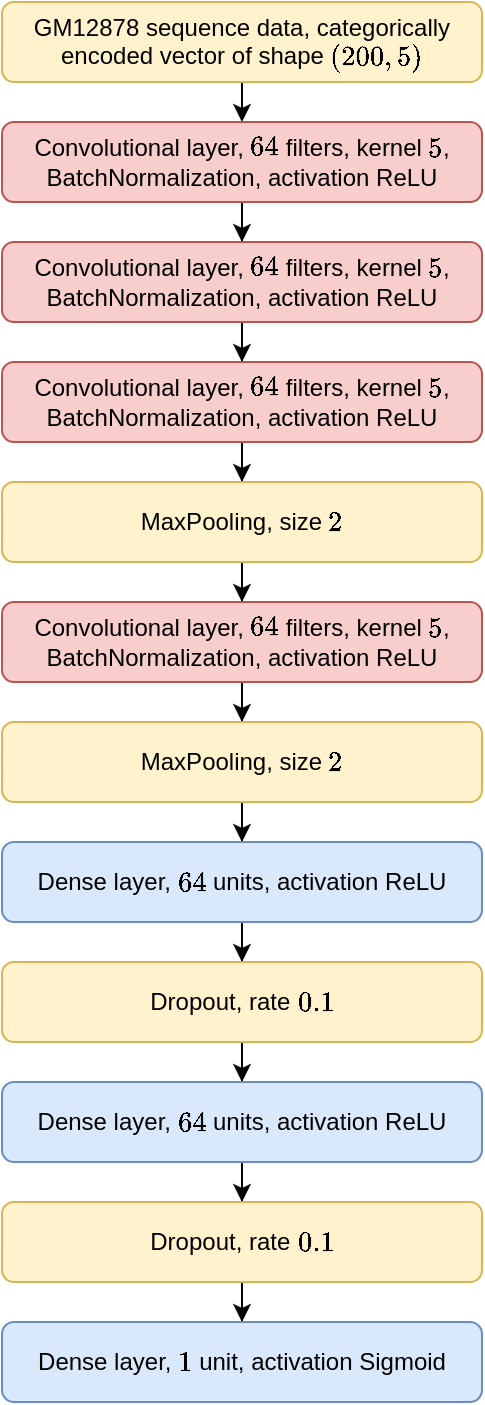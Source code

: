<mxfile version="14.5.1" type="device"><diagram id="hYDwUghNXbwUdYtKPZCs" name="Pagina-1"><mxGraphModel dx="402" dy="892" grid="1" gridSize="10" guides="1" tooltips="1" connect="1" arrows="1" fold="1" page="1" pageScale="1" pageWidth="827" pageHeight="1169" math="1" shadow="0"><root><mxCell id="0"/><mxCell id="1" parent="0"/><mxCell id="DA3yoBaQdM5A_L-2WKju-7" style="edgeStyle=orthogonalEdgeStyle;rounded=0;orthogonalLoop=1;jettySize=auto;html=1;" edge="1" parent="1" target="DA3yoBaQdM5A_L-2WKju-5"><mxGeometry relative="1" as="geometry"><mxPoint x="200" y="260" as="sourcePoint"/></mxGeometry></mxCell><mxCell id="DA3yoBaQdM5A_L-2WKju-39" style="edgeStyle=orthogonalEdgeStyle;rounded=0;orthogonalLoop=1;jettySize=auto;html=1;" edge="1" parent="1" source="DA3yoBaQdM5A_L-2WKju-2"><mxGeometry relative="1" as="geometry"><mxPoint x="200" y="200" as="targetPoint"/></mxGeometry></mxCell><mxCell id="DA3yoBaQdM5A_L-2WKju-2" value="GM12878 sequence data, categorically encoded vector of shape \((200, 5)\)" style="rounded=1;whiteSpace=wrap;html=1;fillColor=#fff2cc;strokeColor=#d6b656;" vertex="1" parent="1"><mxGeometry x="80" y="140" width="240" height="40" as="geometry"/></mxCell><mxCell id="DA3yoBaQdM5A_L-2WKju-13" style="edgeStyle=orthogonalEdgeStyle;rounded=0;orthogonalLoop=1;jettySize=auto;html=1;" edge="1" parent="1" target="DA3yoBaQdM5A_L-2WKju-12"><mxGeometry relative="1" as="geometry"><mxPoint x="200" y="430" as="sourcePoint"/></mxGeometry></mxCell><mxCell id="DA3yoBaQdM5A_L-2WKju-15" style="edgeStyle=orthogonalEdgeStyle;rounded=0;orthogonalLoop=1;jettySize=auto;html=1;" edge="1" parent="1" target="DA3yoBaQdM5A_L-2WKju-14"><mxGeometry relative="1" as="geometry"><mxPoint x="200" y="490" as="sourcePoint"/></mxGeometry></mxCell><mxCell id="DA3yoBaQdM5A_L-2WKju-17" style="edgeStyle=orthogonalEdgeStyle;rounded=0;orthogonalLoop=1;jettySize=auto;html=1;" edge="1" parent="1" target="DA3yoBaQdM5A_L-2WKju-16"><mxGeometry relative="1" as="geometry"><mxPoint x="200" y="550" as="sourcePoint"/></mxGeometry></mxCell><mxCell id="DA3yoBaQdM5A_L-2WKju-19" style="edgeStyle=orthogonalEdgeStyle;rounded=0;orthogonalLoop=1;jettySize=auto;html=1;" edge="1" parent="1" target="DA3yoBaQdM5A_L-2WKju-18"><mxGeometry relative="1" as="geometry"><mxPoint x="200" y="630" as="sourcePoint"/></mxGeometry></mxCell><mxCell id="DA3yoBaQdM5A_L-2WKju-21" style="edgeStyle=orthogonalEdgeStyle;rounded=0;orthogonalLoop=1;jettySize=auto;html=1;" edge="1" parent="1" target="DA3yoBaQdM5A_L-2WKju-20"><mxGeometry relative="1" as="geometry"><mxPoint x="200" y="690" as="sourcePoint"/></mxGeometry></mxCell><mxCell id="DA3yoBaQdM5A_L-2WKju-27" style="edgeStyle=orthogonalEdgeStyle;rounded=0;orthogonalLoop=1;jettySize=auto;html=1;" edge="1" parent="1" target="DA3yoBaQdM5A_L-2WKju-10"><mxGeometry relative="1" as="geometry"><mxPoint x="200" y="320" as="sourcePoint"/></mxGeometry></mxCell><mxCell id="DA3yoBaQdM5A_L-2WKju-48" style="edgeStyle=orthogonalEdgeStyle;rounded=0;orthogonalLoop=1;jettySize=auto;html=1;" edge="1" parent="1" source="DA3yoBaQdM5A_L-2WKju-46" target="DA3yoBaQdM5A_L-2WKju-47"><mxGeometry relative="1" as="geometry"/></mxCell><mxCell id="DA3yoBaQdM5A_L-2WKju-46" value="Convolutional layer, \(64\) filters, kernel \(5\), BatchNormalization, activation ReLU" style="rounded=1;whiteSpace=wrap;html=1;fillColor=#f8cecc;strokeColor=#b85450;" vertex="1" parent="1"><mxGeometry x="80" y="200" width="240" height="40" as="geometry"/></mxCell><mxCell id="DA3yoBaQdM5A_L-2WKju-50" style="edgeStyle=orthogonalEdgeStyle;rounded=0;orthogonalLoop=1;jettySize=auto;html=1;" edge="1" parent="1" source="DA3yoBaQdM5A_L-2WKju-47" target="DA3yoBaQdM5A_L-2WKju-49"><mxGeometry relative="1" as="geometry"/></mxCell><mxCell id="DA3yoBaQdM5A_L-2WKju-47" value="Convolutional layer, \(64\) filters, kernel \(5\), BatchNormalization, activation ReLU" style="rounded=1;whiteSpace=wrap;html=1;fillColor=#f8cecc;strokeColor=#b85450;" vertex="1" parent="1"><mxGeometry x="80" y="260" width="240" height="40" as="geometry"/></mxCell><mxCell id="DA3yoBaQdM5A_L-2WKju-52" style="edgeStyle=orthogonalEdgeStyle;rounded=0;orthogonalLoop=1;jettySize=auto;html=1;" edge="1" parent="1" source="DA3yoBaQdM5A_L-2WKju-49" target="DA3yoBaQdM5A_L-2WKju-51"><mxGeometry relative="1" as="geometry"/></mxCell><mxCell id="DA3yoBaQdM5A_L-2WKju-49" value="Convolutional layer, \(64\) filters, kernel \(5\), BatchNormalization, activation ReLU" style="rounded=1;whiteSpace=wrap;html=1;fillColor=#f8cecc;strokeColor=#b85450;" vertex="1" parent="1"><mxGeometry x="80" y="320" width="240" height="40" as="geometry"/></mxCell><mxCell id="DA3yoBaQdM5A_L-2WKju-55" style="edgeStyle=orthogonalEdgeStyle;rounded=0;orthogonalLoop=1;jettySize=auto;html=1;" edge="1" parent="1" source="DA3yoBaQdM5A_L-2WKju-51" target="DA3yoBaQdM5A_L-2WKju-53"><mxGeometry relative="1" as="geometry"/></mxCell><mxCell id="DA3yoBaQdM5A_L-2WKju-51" value="MaxPooling, size \(2\)" style="rounded=1;whiteSpace=wrap;html=1;fillColor=#fff2cc;strokeColor=#d6b656;" vertex="1" parent="1"><mxGeometry x="80" y="380" width="240" height="40" as="geometry"/></mxCell><mxCell id="DA3yoBaQdM5A_L-2WKju-56" style="edgeStyle=orthogonalEdgeStyle;rounded=0;orthogonalLoop=1;jettySize=auto;html=1;" edge="1" parent="1" source="DA3yoBaQdM5A_L-2WKju-53" target="DA3yoBaQdM5A_L-2WKju-54"><mxGeometry relative="1" as="geometry"/></mxCell><mxCell id="DA3yoBaQdM5A_L-2WKju-53" value="Convolutional layer, \(64\) filters, kernel \(5\), BatchNormalization, activation ReLU" style="rounded=1;whiteSpace=wrap;html=1;fillColor=#f8cecc;strokeColor=#b85450;" vertex="1" parent="1"><mxGeometry x="80" y="440" width="240" height="40" as="geometry"/></mxCell><mxCell id="DA3yoBaQdM5A_L-2WKju-58" style="edgeStyle=orthogonalEdgeStyle;rounded=0;orthogonalLoop=1;jettySize=auto;html=1;" edge="1" parent="1" source="DA3yoBaQdM5A_L-2WKju-54" target="DA3yoBaQdM5A_L-2WKju-57"><mxGeometry relative="1" as="geometry"/></mxCell><mxCell id="DA3yoBaQdM5A_L-2WKju-54" value="MaxPooling, size \(2\)" style="rounded=1;whiteSpace=wrap;html=1;fillColor=#fff2cc;strokeColor=#d6b656;" vertex="1" parent="1"><mxGeometry x="80" y="500" width="240" height="40" as="geometry"/></mxCell><mxCell id="DA3yoBaQdM5A_L-2WKju-60" style="edgeStyle=orthogonalEdgeStyle;rounded=0;orthogonalLoop=1;jettySize=auto;html=1;" edge="1" parent="1" source="DA3yoBaQdM5A_L-2WKju-57" target="DA3yoBaQdM5A_L-2WKju-59"><mxGeometry relative="1" as="geometry"/></mxCell><mxCell id="DA3yoBaQdM5A_L-2WKju-57" value="Dense layer, \(64\) units, activation ReLU" style="rounded=1;whiteSpace=wrap;html=1;fillColor=#dae8fc;strokeColor=#6c8ebf;" vertex="1" parent="1"><mxGeometry x="80" y="560" width="240" height="40" as="geometry"/></mxCell><mxCell id="DA3yoBaQdM5A_L-2WKju-64" style="edgeStyle=orthogonalEdgeStyle;rounded=0;orthogonalLoop=1;jettySize=auto;html=1;" edge="1" parent="1" source="DA3yoBaQdM5A_L-2WKju-59" target="DA3yoBaQdM5A_L-2WKju-62"><mxGeometry relative="1" as="geometry"/></mxCell><mxCell id="DA3yoBaQdM5A_L-2WKju-59" value="Dropout, rate \(0.1\)" style="rounded=1;whiteSpace=wrap;html=1;fillColor=#fff2cc;strokeColor=#d6b656;" vertex="1" parent="1"><mxGeometry x="80" y="620" width="240" height="40" as="geometry"/></mxCell><mxCell id="DA3yoBaQdM5A_L-2WKju-65" style="edgeStyle=orthogonalEdgeStyle;rounded=0;orthogonalLoop=1;jettySize=auto;html=1;" edge="1" parent="1" source="DA3yoBaQdM5A_L-2WKju-62" target="DA3yoBaQdM5A_L-2WKju-63"><mxGeometry relative="1" as="geometry"/></mxCell><mxCell id="DA3yoBaQdM5A_L-2WKju-62" value="Dense layer, \(64\) units, activation ReLU" style="rounded=1;whiteSpace=wrap;html=1;fillColor=#dae8fc;strokeColor=#6c8ebf;" vertex="1" parent="1"><mxGeometry x="80" y="680" width="240" height="40" as="geometry"/></mxCell><mxCell id="DA3yoBaQdM5A_L-2WKju-67" style="edgeStyle=orthogonalEdgeStyle;rounded=0;orthogonalLoop=1;jettySize=auto;html=1;" edge="1" parent="1" source="DA3yoBaQdM5A_L-2WKju-63" target="DA3yoBaQdM5A_L-2WKju-66"><mxGeometry relative="1" as="geometry"/></mxCell><mxCell id="DA3yoBaQdM5A_L-2WKju-63" value="Dropout, rate \(0.1\)" style="rounded=1;whiteSpace=wrap;html=1;fillColor=#fff2cc;strokeColor=#d6b656;" vertex="1" parent="1"><mxGeometry x="80" y="740" width="240" height="40" as="geometry"/></mxCell><mxCell id="DA3yoBaQdM5A_L-2WKju-66" value="Dense layer, \(1\) unit, activation Sigmoid" style="rounded=1;whiteSpace=wrap;html=1;fillColor=#dae8fc;strokeColor=#6c8ebf;" vertex="1" parent="1"><mxGeometry x="80" y="800" width="240" height="40" as="geometry"/></mxCell></root></mxGraphModel></diagram></mxfile>